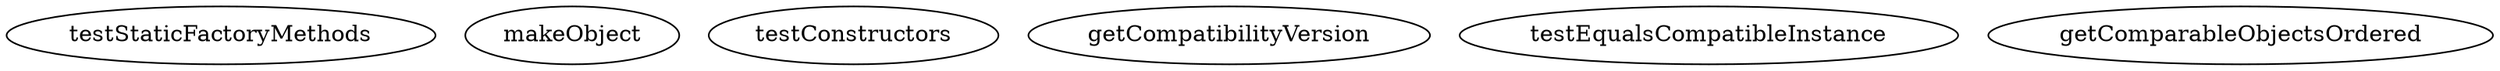 digraph G {
testStaticFactoryMethods;
makeObject;
testConstructors;
getCompatibilityVersion;
testEqualsCompatibleInstance;
getComparableObjectsOrdered;
}